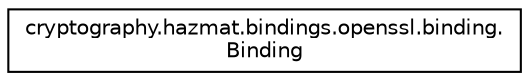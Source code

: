 digraph "Graphical Class Hierarchy"
{
 // LATEX_PDF_SIZE
  edge [fontname="Helvetica",fontsize="10",labelfontname="Helvetica",labelfontsize="10"];
  node [fontname="Helvetica",fontsize="10",shape=record];
  rankdir="LR";
  Node0 [label="cryptography.hazmat.bindings.openssl.binding.\lBinding",height=0.2,width=0.4,color="black", fillcolor="white", style="filled",URL="$classcryptography_1_1hazmat_1_1bindings_1_1openssl_1_1binding_1_1Binding.html",tooltip=" "];
}
